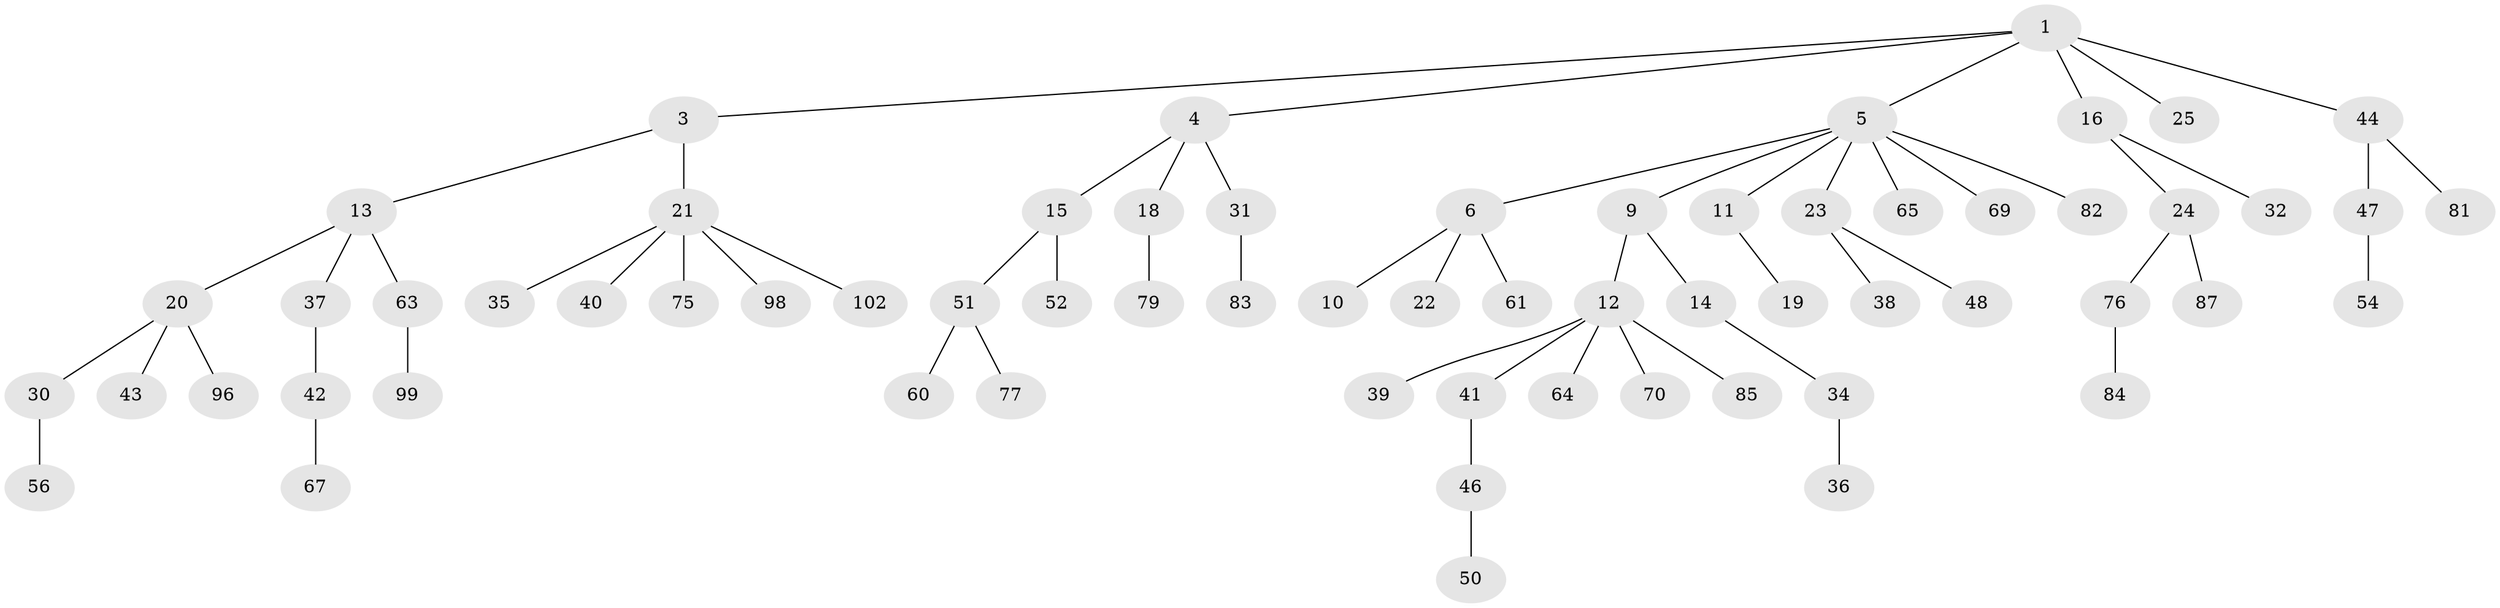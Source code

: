 // Generated by graph-tools (version 1.1) at 2025/24/03/03/25 07:24:07]
// undirected, 65 vertices, 64 edges
graph export_dot {
graph [start="1"]
  node [color=gray90,style=filled];
  1 [super="+2"];
  3 [super="+90"];
  4 [super="+8"];
  5 [super="+7"];
  6 [super="+74"];
  9 [super="+72"];
  10;
  11 [super="+33"];
  12 [super="+53"];
  13 [super="+17"];
  14;
  15 [super="+100"];
  16 [super="+80"];
  18 [super="+29"];
  19;
  20 [super="+26"];
  21 [super="+66"];
  22 [super="+27"];
  23 [super="+28"];
  24 [super="+68"];
  25 [super="+93"];
  30;
  31 [super="+86"];
  32;
  34 [super="+45"];
  35 [super="+73"];
  36 [super="+59"];
  37;
  38 [super="+101"];
  39;
  40 [super="+49"];
  41;
  42 [super="+55"];
  43;
  44 [super="+62"];
  46 [super="+57"];
  47 [super="+97"];
  48 [super="+78"];
  50;
  51 [super="+71"];
  52;
  54 [super="+89"];
  56 [super="+58"];
  60 [super="+94"];
  61;
  63;
  64;
  65 [super="+92"];
  67;
  69;
  70;
  75;
  76 [super="+88"];
  77;
  79;
  81;
  82;
  83;
  84;
  85 [super="+95"];
  87 [super="+91"];
  96;
  98;
  99;
  102;
  1 -- 3;
  1 -- 4;
  1 -- 16;
  1 -- 25;
  1 -- 44;
  1 -- 5;
  3 -- 13;
  3 -- 21;
  4 -- 18;
  4 -- 15;
  4 -- 31;
  5 -- 6;
  5 -- 9;
  5 -- 11;
  5 -- 23;
  5 -- 69;
  5 -- 82;
  5 -- 65;
  6 -- 10;
  6 -- 22;
  6 -- 61;
  9 -- 12;
  9 -- 14;
  11 -- 19;
  12 -- 39;
  12 -- 41;
  12 -- 64;
  12 -- 70;
  12 -- 85;
  13 -- 37;
  13 -- 20;
  13 -- 63;
  14 -- 34;
  15 -- 51;
  15 -- 52;
  16 -- 24;
  16 -- 32;
  18 -- 79;
  20 -- 30;
  20 -- 43;
  20 -- 96;
  21 -- 35;
  21 -- 40;
  21 -- 75;
  21 -- 98;
  21 -- 102;
  23 -- 48;
  23 -- 38;
  24 -- 87;
  24 -- 76;
  30 -- 56;
  31 -- 83;
  34 -- 36;
  37 -- 42;
  41 -- 46;
  42 -- 67;
  44 -- 47;
  44 -- 81;
  46 -- 50;
  47 -- 54;
  51 -- 60;
  51 -- 77;
  63 -- 99;
  76 -- 84;
}
